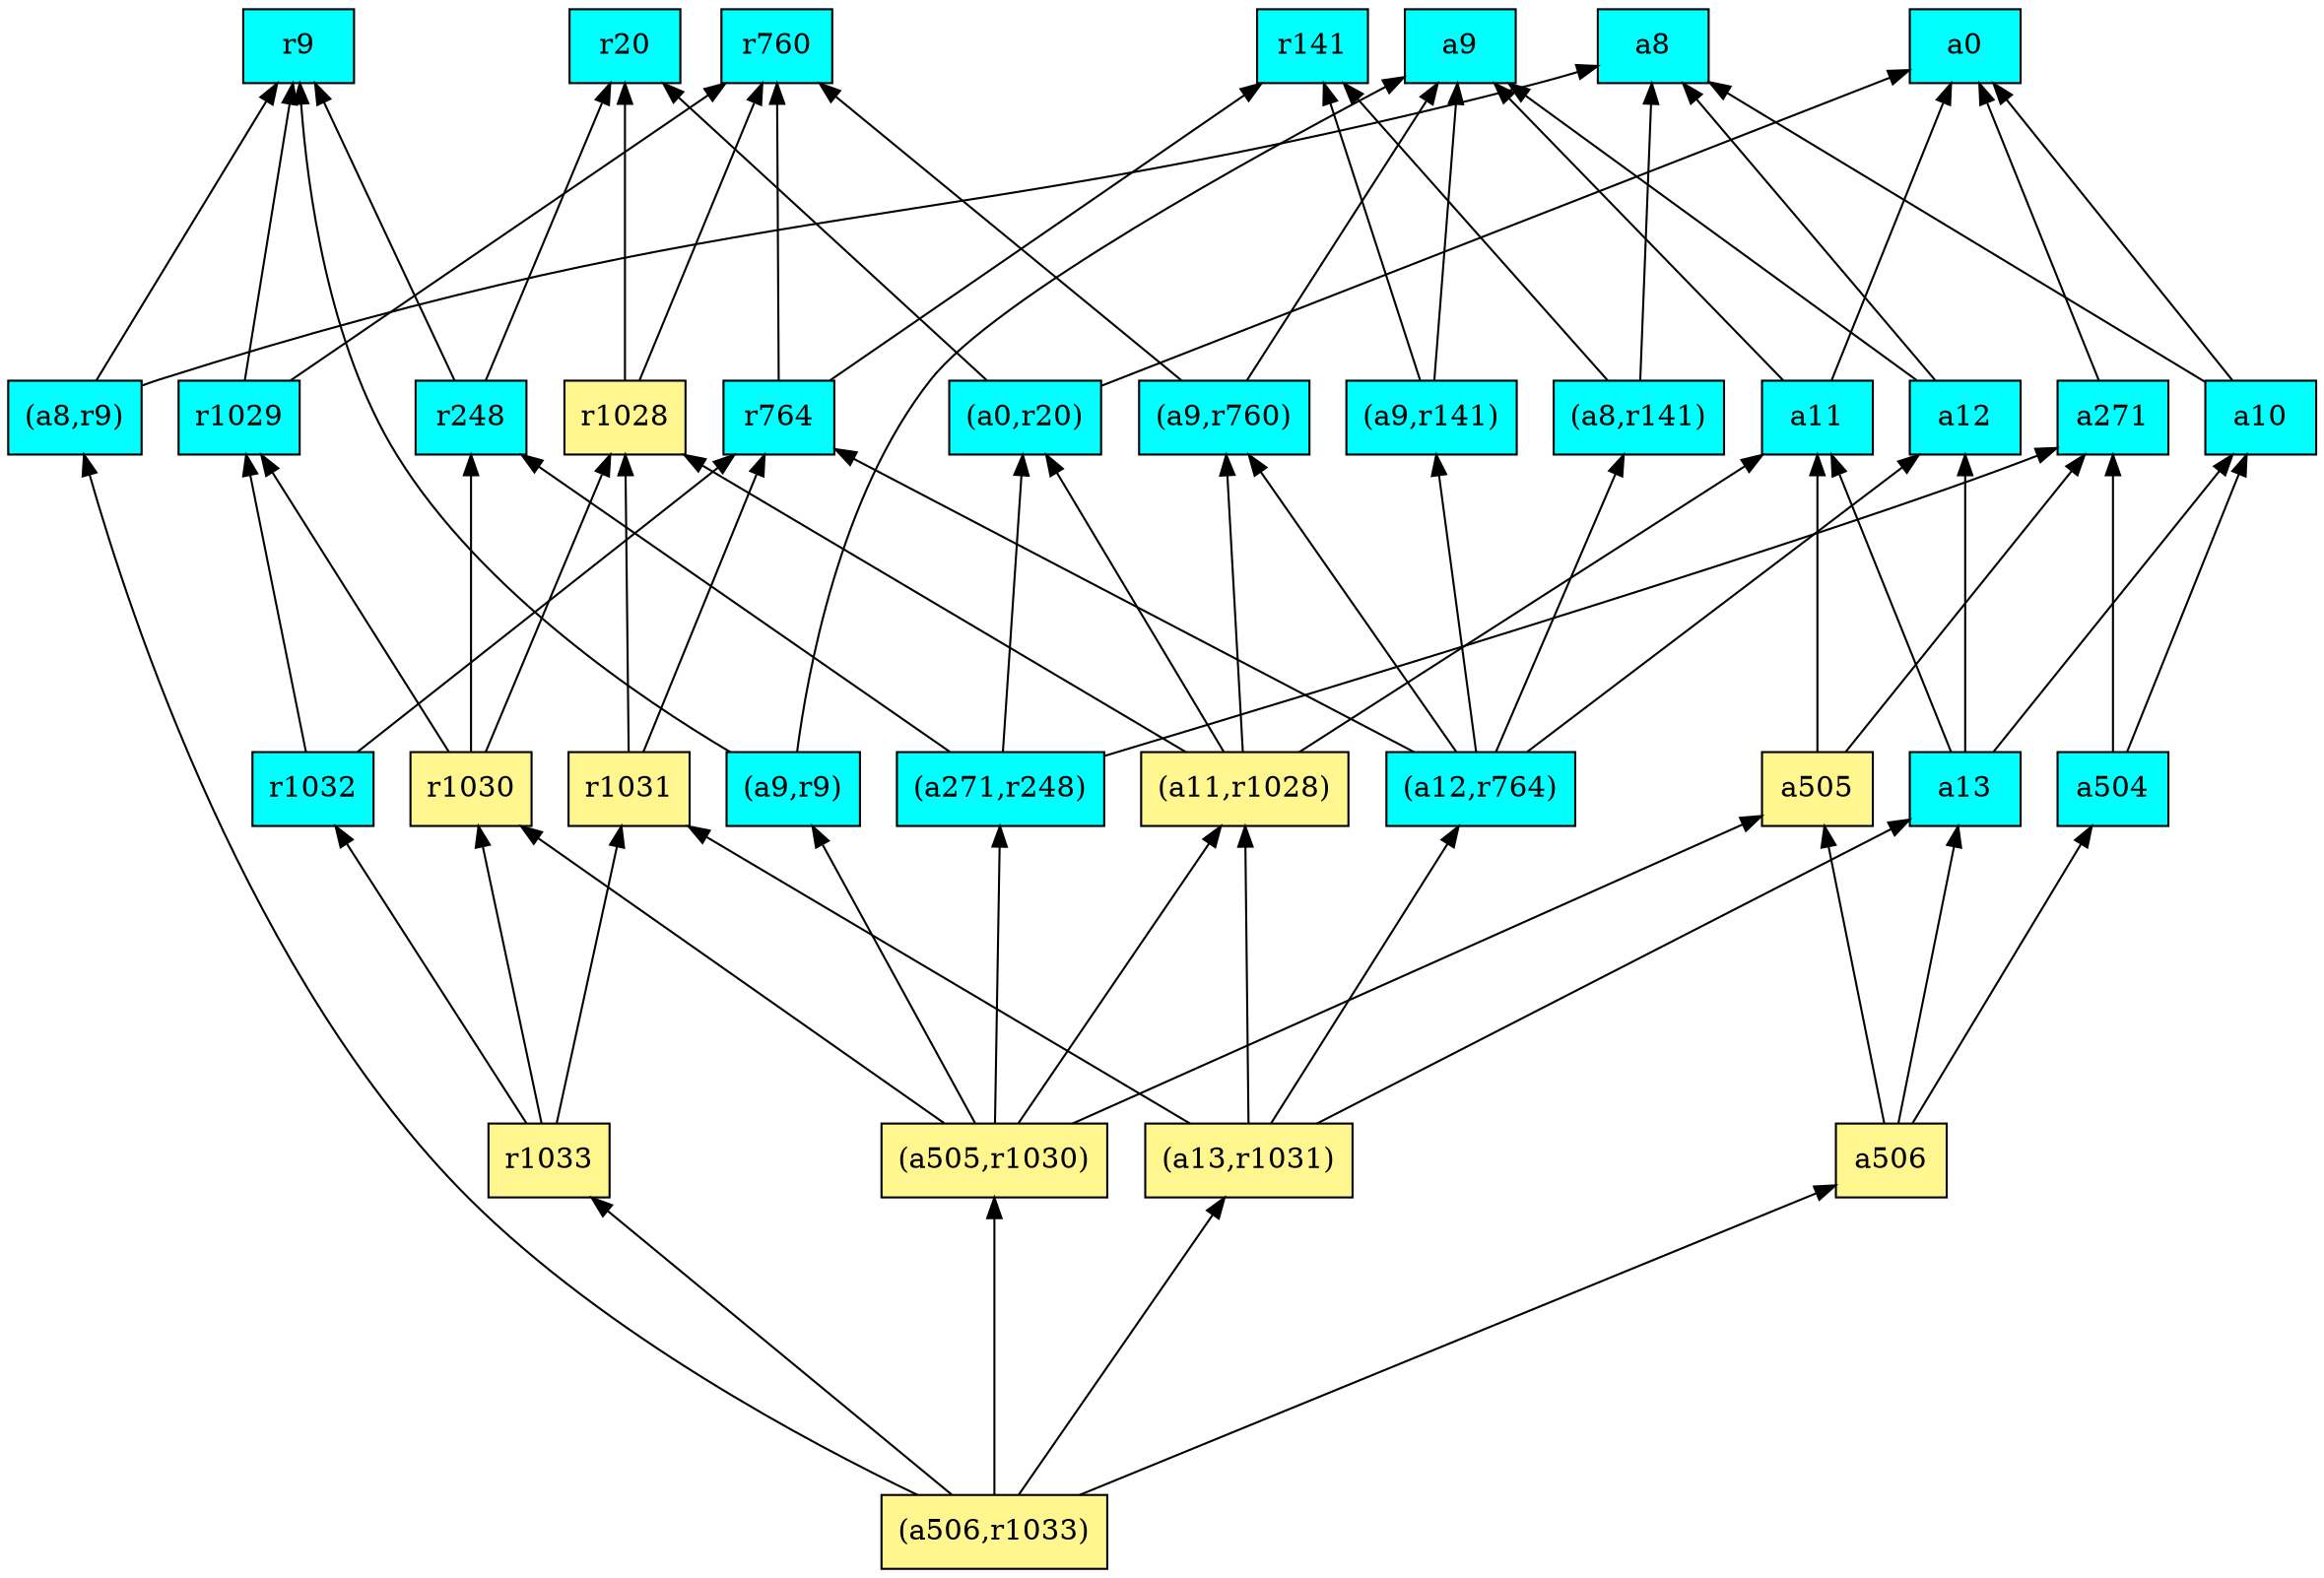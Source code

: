 digraph G {
rankdir=BT;ranksep="2.0";
"(a9,r9)" [shape=record,fillcolor=cyan,style=filled,label="{(a9,r9)}"];
"(a506,r1033)" [shape=record,fillcolor=khaki1,style=filled,label="{(a506,r1033)}"];
"a13" [shape=record,fillcolor=cyan,style=filled,label="{a13}"];
"(a271,r248)" [shape=record,fillcolor=cyan,style=filled,label="{(a271,r248)}"];
"(a8,r9)" [shape=record,fillcolor=cyan,style=filled,label="{(a8,r9)}"];
"(a0,r20)" [shape=record,fillcolor=cyan,style=filled,label="{(a0,r20)}"];
"r764" [shape=record,fillcolor=cyan,style=filled,label="{r764}"];
"r141" [shape=record,fillcolor=cyan,style=filled,label="{r141}"];
"a8" [shape=record,fillcolor=cyan,style=filled,label="{a8}"];
"r1033" [shape=record,fillcolor=khaki1,style=filled,label="{r1033}"];
"a505" [shape=record,fillcolor=khaki1,style=filled,label="{a505}"];
"r9" [shape=record,fillcolor=cyan,style=filled,label="{r9}"];
"(a9,r760)" [shape=record,fillcolor=cyan,style=filled,label="{(a9,r760)}"];
"(a505,r1030)" [shape=record,fillcolor=khaki1,style=filled,label="{(a505,r1030)}"];
"a11" [shape=record,fillcolor=cyan,style=filled,label="{a11}"];
"r1032" [shape=record,fillcolor=cyan,style=filled,label="{r1032}"];
"a271" [shape=record,fillcolor=cyan,style=filled,label="{a271}"];
"a9" [shape=record,fillcolor=cyan,style=filled,label="{a9}"];
"a10" [shape=record,fillcolor=cyan,style=filled,label="{a10}"];
"r1031" [shape=record,fillcolor=khaki1,style=filled,label="{r1031}"];
"r1030" [shape=record,fillcolor=khaki1,style=filled,label="{r1030}"];
"(a8,r141)" [shape=record,fillcolor=cyan,style=filled,label="{(a8,r141)}"];
"a504" [shape=record,fillcolor=cyan,style=filled,label="{a504}"];
"a506" [shape=record,fillcolor=khaki1,style=filled,label="{a506}"];
"r1028" [shape=record,fillcolor=khaki1,style=filled,label="{r1028}"];
"(a13,r1031)" [shape=record,fillcolor=khaki1,style=filled,label="{(a13,r1031)}"];
"r248" [shape=record,fillcolor=cyan,style=filled,label="{r248}"];
"(a11,r1028)" [shape=record,fillcolor=khaki1,style=filled,label="{(a11,r1028)}"];
"(a12,r764)" [shape=record,fillcolor=cyan,style=filled,label="{(a12,r764)}"];
"r1029" [shape=record,fillcolor=cyan,style=filled,label="{r1029}"];
"r20" [shape=record,fillcolor=cyan,style=filled,label="{r20}"];
"(a9,r141)" [shape=record,fillcolor=cyan,style=filled,label="{(a9,r141)}"];
"r760" [shape=record,fillcolor=cyan,style=filled,label="{r760}"];
"a0" [shape=record,fillcolor=cyan,style=filled,label="{a0}"];
"a12" [shape=record,fillcolor=cyan,style=filled,label="{a12}"];
"(a9,r9)" -> "r9"
"(a9,r9)" -> "a9"
"(a506,r1033)" -> "(a13,r1031)"
"(a506,r1033)" -> "(a8,r9)"
"(a506,r1033)" -> "r1033"
"(a506,r1033)" -> "a506"
"(a506,r1033)" -> "(a505,r1030)"
"a13" -> "a11"
"a13" -> "a10"
"a13" -> "a12"
"(a271,r248)" -> "(a0,r20)"
"(a271,r248)" -> "a271"
"(a271,r248)" -> "r248"
"(a8,r9)" -> "r9"
"(a8,r9)" -> "a8"
"(a0,r20)" -> "a0"
"(a0,r20)" -> "r20"
"r764" -> "r141"
"r764" -> "r760"
"r1033" -> "r1032"
"r1033" -> "r1030"
"r1033" -> "r1031"
"a505" -> "a11"
"a505" -> "a271"
"(a9,r760)" -> "a9"
"(a9,r760)" -> "r760"
"(a505,r1030)" -> "r1030"
"(a505,r1030)" -> "(a9,r9)"
"(a505,r1030)" -> "(a271,r248)"
"(a505,r1030)" -> "(a11,r1028)"
"(a505,r1030)" -> "a505"
"a11" -> "a0"
"a11" -> "a9"
"r1032" -> "r764"
"r1032" -> "r1029"
"a271" -> "a0"
"a10" -> "a0"
"a10" -> "a8"
"r1031" -> "r764"
"r1031" -> "r1028"
"r1030" -> "r248"
"r1030" -> "r1029"
"r1030" -> "r1028"
"(a8,r141)" -> "r141"
"(a8,r141)" -> "a8"
"a504" -> "a271"
"a504" -> "a10"
"a506" -> "a13"
"a506" -> "a504"
"a506" -> "a505"
"r1028" -> "r20"
"r1028" -> "r760"
"(a13,r1031)" -> "a13"
"(a13,r1031)" -> "(a11,r1028)"
"(a13,r1031)" -> "(a12,r764)"
"(a13,r1031)" -> "r1031"
"r248" -> "r9"
"r248" -> "r20"
"(a11,r1028)" -> "a11"
"(a11,r1028)" -> "(a9,r760)"
"(a11,r1028)" -> "r1028"
"(a11,r1028)" -> "(a0,r20)"
"(a12,r764)" -> "r764"
"(a12,r764)" -> "(a8,r141)"
"(a12,r764)" -> "(a9,r141)"
"(a12,r764)" -> "(a9,r760)"
"(a12,r764)" -> "a12"
"r1029" -> "r9"
"r1029" -> "r760"
"(a9,r141)" -> "r141"
"(a9,r141)" -> "a9"
"a12" -> "a8"
"a12" -> "a9"
}